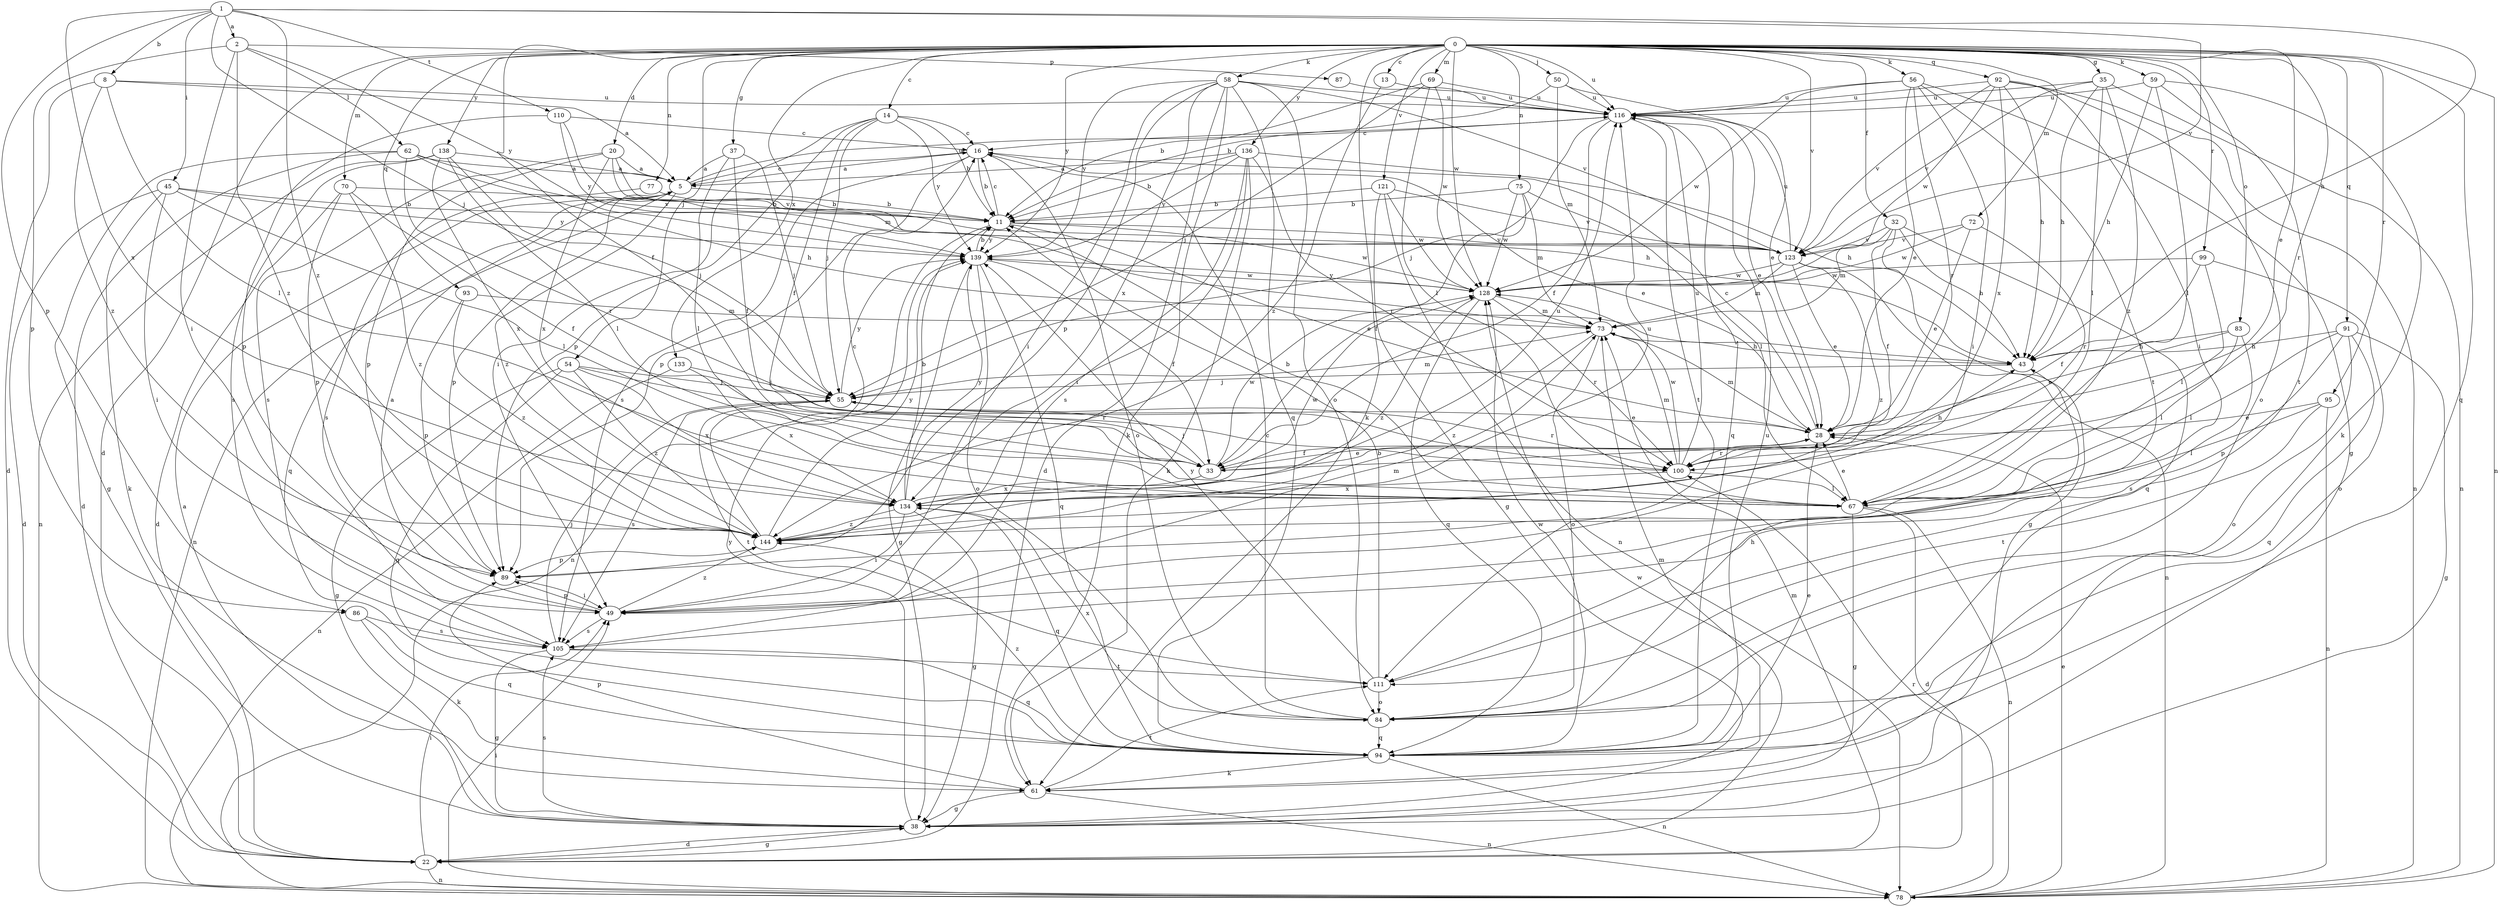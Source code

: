 strict digraph  {
0;
1;
2;
5;
8;
11;
13;
14;
16;
20;
22;
28;
32;
33;
35;
37;
38;
43;
45;
49;
50;
54;
55;
56;
58;
59;
61;
62;
67;
69;
70;
72;
73;
75;
77;
78;
83;
84;
86;
87;
89;
91;
92;
93;
94;
95;
99;
100;
105;
110;
111;
116;
121;
123;
128;
133;
134;
136;
138;
139;
144;
0 -> 13  [label=c];
0 -> 14  [label=c];
0 -> 20  [label=d];
0 -> 22  [label=d];
0 -> 28  [label=e];
0 -> 32  [label=f];
0 -> 33  [label=f];
0 -> 35  [label=g];
0 -> 37  [label=g];
0 -> 50  [label=j];
0 -> 54  [label=j];
0 -> 56  [label=k];
0 -> 58  [label=k];
0 -> 59  [label=k];
0 -> 61  [label=k];
0 -> 69  [label=m];
0 -> 70  [label=m];
0 -> 72  [label=m];
0 -> 75  [label=n];
0 -> 77  [label=n];
0 -> 78  [label=n];
0 -> 83  [label=o];
0 -> 91  [label=q];
0 -> 92  [label=q];
0 -> 93  [label=q];
0 -> 94  [label=q];
0 -> 95  [label=r];
0 -> 99  [label=r];
0 -> 100  [label=r];
0 -> 116  [label=u];
0 -> 121  [label=v];
0 -> 123  [label=v];
0 -> 128  [label=w];
0 -> 133  [label=x];
0 -> 136  [label=y];
0 -> 138  [label=y];
0 -> 139  [label=y];
1 -> 2  [label=a];
1 -> 8  [label=b];
1 -> 43  [label=h];
1 -> 45  [label=i];
1 -> 55  [label=j];
1 -> 86  [label=p];
1 -> 110  [label=t];
1 -> 123  [label=v];
1 -> 134  [label=x];
1 -> 144  [label=z];
2 -> 49  [label=i];
2 -> 62  [label=l];
2 -> 86  [label=p];
2 -> 87  [label=p];
2 -> 139  [label=y];
2 -> 144  [label=z];
5 -> 11  [label=b];
5 -> 16  [label=c];
5 -> 78  [label=n];
5 -> 89  [label=p];
5 -> 94  [label=q];
5 -> 116  [label=u];
5 -> 144  [label=z];
8 -> 5  [label=a];
8 -> 22  [label=d];
8 -> 67  [label=l];
8 -> 116  [label=u];
8 -> 144  [label=z];
11 -> 16  [label=c];
11 -> 28  [label=e];
11 -> 78  [label=n];
11 -> 123  [label=v];
11 -> 128  [label=w];
11 -> 139  [label=y];
13 -> 116  [label=u];
13 -> 144  [label=z];
14 -> 11  [label=b];
14 -> 16  [label=c];
14 -> 33  [label=f];
14 -> 49  [label=i];
14 -> 55  [label=j];
14 -> 89  [label=p];
14 -> 139  [label=y];
16 -> 5  [label=a];
16 -> 11  [label=b];
16 -> 28  [label=e];
16 -> 84  [label=o];
16 -> 89  [label=p];
16 -> 105  [label=s];
20 -> 5  [label=a];
20 -> 43  [label=h];
20 -> 89  [label=p];
20 -> 105  [label=s];
20 -> 123  [label=v];
20 -> 134  [label=x];
22 -> 38  [label=g];
22 -> 49  [label=i];
22 -> 73  [label=m];
22 -> 78  [label=n];
22 -> 128  [label=w];
28 -> 16  [label=c];
28 -> 33  [label=f];
28 -> 73  [label=m];
28 -> 100  [label=r];
32 -> 33  [label=f];
32 -> 38  [label=g];
32 -> 43  [label=h];
32 -> 73  [label=m];
32 -> 94  [label=q];
32 -> 123  [label=v];
33 -> 28  [label=e];
33 -> 55  [label=j];
33 -> 128  [label=w];
33 -> 134  [label=x];
35 -> 43  [label=h];
35 -> 67  [label=l];
35 -> 78  [label=n];
35 -> 116  [label=u];
35 -> 123  [label=v];
35 -> 144  [label=z];
37 -> 5  [label=a];
37 -> 33  [label=f];
37 -> 55  [label=j];
37 -> 67  [label=l];
38 -> 5  [label=a];
38 -> 22  [label=d];
38 -> 105  [label=s];
38 -> 139  [label=y];
43 -> 55  [label=j];
45 -> 11  [label=b];
45 -> 22  [label=d];
45 -> 49  [label=i];
45 -> 61  [label=k];
45 -> 67  [label=l];
45 -> 139  [label=y];
49 -> 5  [label=a];
49 -> 73  [label=m];
49 -> 89  [label=p];
49 -> 105  [label=s];
49 -> 144  [label=z];
50 -> 11  [label=b];
50 -> 28  [label=e];
50 -> 73  [label=m];
50 -> 116  [label=u];
54 -> 38  [label=g];
54 -> 55  [label=j];
54 -> 94  [label=q];
54 -> 100  [label=r];
54 -> 134  [label=x];
54 -> 144  [label=z];
55 -> 28  [label=e];
55 -> 73  [label=m];
55 -> 100  [label=r];
55 -> 105  [label=s];
55 -> 111  [label=t];
55 -> 139  [label=y];
56 -> 28  [label=e];
56 -> 38  [label=g];
56 -> 49  [label=i];
56 -> 100  [label=r];
56 -> 111  [label=t];
56 -> 116  [label=u];
56 -> 128  [label=w];
58 -> 22  [label=d];
58 -> 49  [label=i];
58 -> 61  [label=k];
58 -> 84  [label=o];
58 -> 89  [label=p];
58 -> 94  [label=q];
58 -> 116  [label=u];
58 -> 123  [label=v];
58 -> 134  [label=x];
58 -> 139  [label=y];
59 -> 43  [label=h];
59 -> 61  [label=k];
59 -> 67  [label=l];
59 -> 111  [label=t];
59 -> 116  [label=u];
61 -> 38  [label=g];
61 -> 73  [label=m];
61 -> 78  [label=n];
61 -> 89  [label=p];
61 -> 111  [label=t];
62 -> 5  [label=a];
62 -> 22  [label=d];
62 -> 38  [label=g];
62 -> 43  [label=h];
62 -> 100  [label=r];
62 -> 123  [label=v];
67 -> 11  [label=b];
67 -> 22  [label=d];
67 -> 28  [label=e];
67 -> 38  [label=g];
67 -> 78  [label=n];
69 -> 11  [label=b];
69 -> 55  [label=j];
69 -> 67  [label=l];
69 -> 116  [label=u];
69 -> 128  [label=w];
70 -> 11  [label=b];
70 -> 22  [label=d];
70 -> 33  [label=f];
70 -> 89  [label=p];
70 -> 144  [label=z];
72 -> 28  [label=e];
72 -> 100  [label=r];
72 -> 123  [label=v];
72 -> 128  [label=w];
73 -> 43  [label=h];
73 -> 84  [label=o];
73 -> 144  [label=z];
75 -> 11  [label=b];
75 -> 33  [label=f];
75 -> 67  [label=l];
75 -> 73  [label=m];
75 -> 128  [label=w];
77 -> 11  [label=b];
77 -> 105  [label=s];
78 -> 28  [label=e];
78 -> 49  [label=i];
78 -> 100  [label=r];
83 -> 28  [label=e];
83 -> 43  [label=h];
83 -> 67  [label=l];
83 -> 105  [label=s];
84 -> 16  [label=c];
84 -> 43  [label=h];
84 -> 94  [label=q];
84 -> 134  [label=x];
86 -> 61  [label=k];
86 -> 94  [label=q];
86 -> 105  [label=s];
87 -> 116  [label=u];
89 -> 49  [label=i];
91 -> 38  [label=g];
91 -> 43  [label=h];
91 -> 67  [label=l];
91 -> 84  [label=o];
91 -> 89  [label=p];
91 -> 94  [label=q];
92 -> 43  [label=h];
92 -> 49  [label=i];
92 -> 78  [label=n];
92 -> 84  [label=o];
92 -> 116  [label=u];
92 -> 123  [label=v];
92 -> 128  [label=w];
92 -> 134  [label=x];
93 -> 73  [label=m];
93 -> 89  [label=p];
93 -> 144  [label=z];
94 -> 28  [label=e];
94 -> 61  [label=k];
94 -> 78  [label=n];
94 -> 116  [label=u];
94 -> 128  [label=w];
94 -> 144  [label=z];
95 -> 28  [label=e];
95 -> 67  [label=l];
95 -> 78  [label=n];
95 -> 111  [label=t];
99 -> 33  [label=f];
99 -> 67  [label=l];
99 -> 84  [label=o];
99 -> 128  [label=w];
100 -> 43  [label=h];
100 -> 67  [label=l];
100 -> 73  [label=m];
100 -> 116  [label=u];
100 -> 128  [label=w];
100 -> 134  [label=x];
105 -> 38  [label=g];
105 -> 55  [label=j];
105 -> 94  [label=q];
105 -> 111  [label=t];
110 -> 16  [label=c];
110 -> 73  [label=m];
110 -> 89  [label=p];
110 -> 139  [label=y];
111 -> 11  [label=b];
111 -> 84  [label=o];
111 -> 139  [label=y];
116 -> 16  [label=c];
116 -> 28  [label=e];
116 -> 33  [label=f];
116 -> 55  [label=j];
116 -> 94  [label=q];
116 -> 111  [label=t];
121 -> 11  [label=b];
121 -> 38  [label=g];
121 -> 78  [label=n];
121 -> 123  [label=v];
121 -> 128  [label=w];
123 -> 28  [label=e];
123 -> 73  [label=m];
123 -> 78  [label=n];
123 -> 116  [label=u];
123 -> 128  [label=w];
123 -> 144  [label=z];
128 -> 73  [label=m];
128 -> 94  [label=q];
128 -> 100  [label=r];
128 -> 139  [label=y];
128 -> 144  [label=z];
133 -> 55  [label=j];
133 -> 78  [label=n];
133 -> 134  [label=x];
134 -> 11  [label=b];
134 -> 38  [label=g];
134 -> 49  [label=i];
134 -> 94  [label=q];
134 -> 116  [label=u];
134 -> 128  [label=w];
134 -> 139  [label=y];
134 -> 144  [label=z];
136 -> 5  [label=a];
136 -> 11  [label=b];
136 -> 43  [label=h];
136 -> 49  [label=i];
136 -> 61  [label=k];
136 -> 100  [label=r];
136 -> 105  [label=s];
136 -> 139  [label=y];
138 -> 5  [label=a];
138 -> 55  [label=j];
138 -> 67  [label=l];
138 -> 78  [label=n];
138 -> 105  [label=s];
138 -> 134  [label=x];
139 -> 11  [label=b];
139 -> 33  [label=f];
139 -> 38  [label=g];
139 -> 84  [label=o];
139 -> 94  [label=q];
139 -> 128  [label=w];
144 -> 16  [label=c];
144 -> 89  [label=p];
144 -> 116  [label=u];
144 -> 139  [label=y];
}
